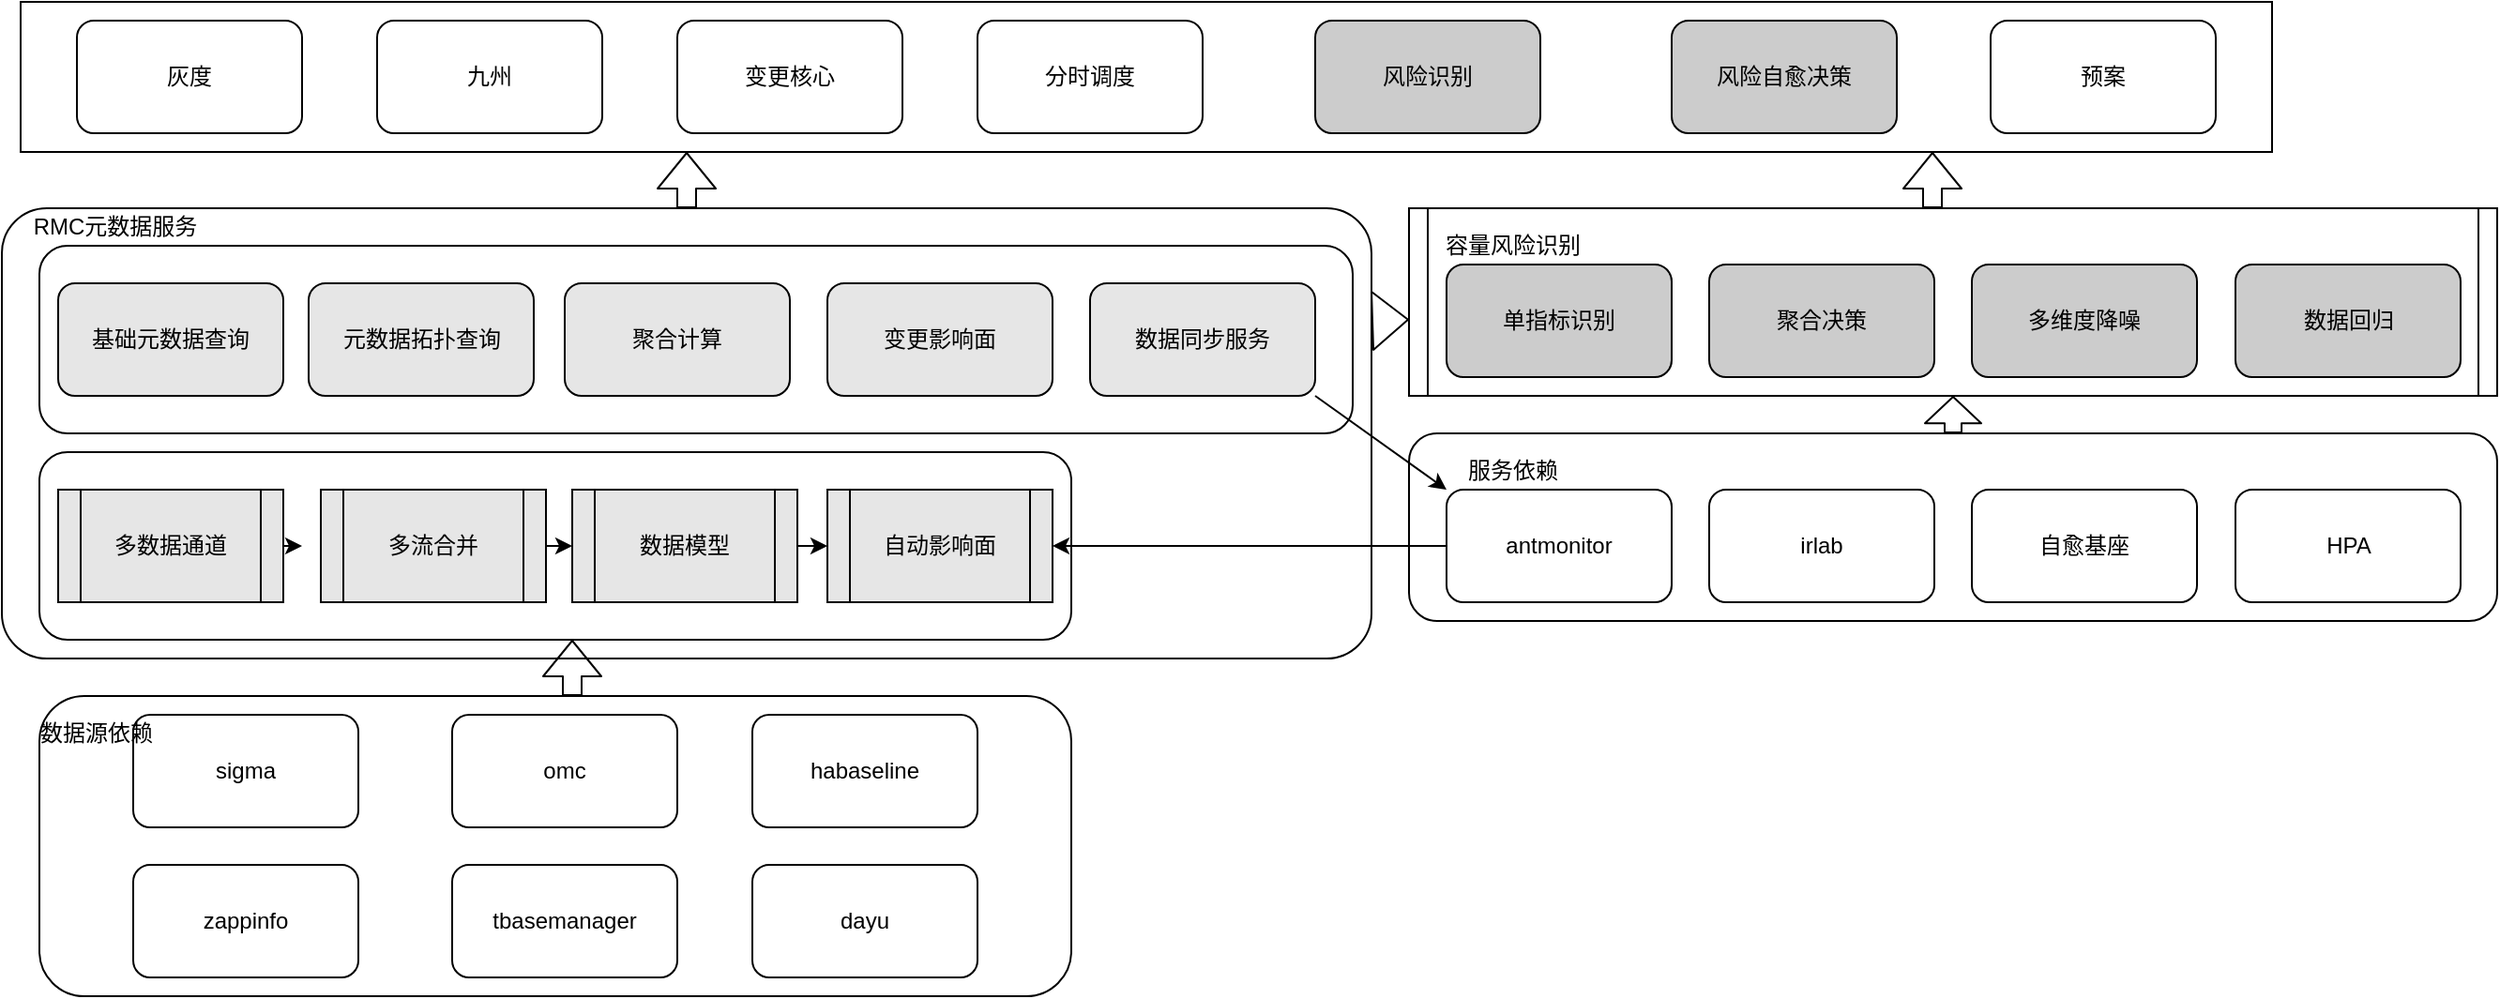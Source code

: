 <mxfile version="14.1.8" type="github">
  <diagram id="XT3WWWGMgkJP05g88cFa" name="Page-1">
    <mxGraphModel dx="1426" dy="738" grid="1" gridSize="10" guides="1" tooltips="1" connect="1" arrows="1" fold="1" page="1" pageScale="1" pageWidth="827" pageHeight="1169" math="0" shadow="0">
      <root>
        <mxCell id="0" />
        <mxCell id="1" parent="0" />
        <mxCell id="e9s7yDQAEAug-rcaoDuI-40" value="" style="rounded=1;whiteSpace=wrap;html=1;fillColor=none;" parent="1" vertex="1">
          <mxGeometry x="70" y="650" width="550" height="100" as="geometry" />
        </mxCell>
        <mxCell id="e9s7yDQAEAug-rcaoDuI-56" value="" style="rounded=1;whiteSpace=wrap;html=1;fillColor=none;" parent="1" vertex="1">
          <mxGeometry x="800" y="640" width="580" height="100" as="geometry" />
        </mxCell>
        <mxCell id="e9s7yDQAEAug-rcaoDuI-47" value="" style="rounded=0;whiteSpace=wrap;html=1;fillColor=none;" parent="1" vertex="1">
          <mxGeometry x="60" y="410" width="1200" height="80" as="geometry" />
        </mxCell>
        <mxCell id="e9s7yDQAEAug-rcaoDuI-41" value="" style="rounded=1;whiteSpace=wrap;html=1;fillColor=none;" parent="1" vertex="1">
          <mxGeometry x="70" y="540" width="700" height="100" as="geometry" />
        </mxCell>
        <mxCell id="e9s7yDQAEAug-rcaoDuI-45" value="" style="rounded=1;whiteSpace=wrap;html=1;fillColor=none;arcSize=10;" parent="1" vertex="1">
          <mxGeometry x="50" y="520" width="730" height="240" as="geometry" />
        </mxCell>
        <mxCell id="e9s7yDQAEAug-rcaoDuI-37" style="edgeStyle=none;rounded=0;orthogonalLoop=1;jettySize=auto;html=1;exitX=1;exitY=0.5;exitDx=0;exitDy=0;entryX=0;entryY=0.5;entryDx=0;entryDy=0;" parent="1" source="TkghUFZrF8ry54mGgHcR-1" target="e9s7yDQAEAug-rcaoDuI-31" edge="1">
          <mxGeometry relative="1" as="geometry" />
        </mxCell>
        <mxCell id="TkghUFZrF8ry54mGgHcR-1" value="数据模型" style="shape=process;whiteSpace=wrap;html=1;backgroundOutline=1;fillColor=#E6E6E6;" parent="1" vertex="1">
          <mxGeometry x="354" y="670" width="120" height="60" as="geometry" />
        </mxCell>
        <mxCell id="TkghUFZrF8ry54mGgHcR-3" value="风险识别" style="rounded=1;whiteSpace=wrap;html=1;fillColor=#CCCCCC;" parent="1" vertex="1">
          <mxGeometry x="750" y="420" width="120" height="60" as="geometry" />
        </mxCell>
        <mxCell id="TkghUFZrF8ry54mGgHcR-4" value="风险自愈决策" style="rounded=1;whiteSpace=wrap;html=1;fillColor=#CCCCCC;" parent="1" vertex="1">
          <mxGeometry x="940" y="420" width="120" height="60" as="geometry" />
        </mxCell>
        <mxCell id="TkghUFZrF8ry54mGgHcR-5" value="九州" style="rounded=1;whiteSpace=wrap;html=1;fillColor=none;" parent="1" vertex="1">
          <mxGeometry x="250" y="420" width="120" height="60" as="geometry" />
        </mxCell>
        <mxCell id="TkghUFZrF8ry54mGgHcR-6" value="变更核心" style="rounded=1;whiteSpace=wrap;html=1;fillColor=none;" parent="1" vertex="1">
          <mxGeometry x="410" y="420" width="120" height="60" as="geometry" />
        </mxCell>
        <mxCell id="TkghUFZrF8ry54mGgHcR-7" value="元数据拓扑查询" style="rounded=1;whiteSpace=wrap;html=1;fillColor=#E6E6E6;" parent="1" vertex="1">
          <mxGeometry x="213.5" y="560" width="120" height="60" as="geometry" />
        </mxCell>
        <mxCell id="TkghUFZrF8ry54mGgHcR-8" value="灰度" style="rounded=1;whiteSpace=wrap;html=1;fillColor=none;" parent="1" vertex="1">
          <mxGeometry x="90" y="420" width="120" height="60" as="geometry" />
        </mxCell>
        <mxCell id="TkghUFZrF8ry54mGgHcR-10" value="分时调度" style="rounded=1;whiteSpace=wrap;html=1;fillColor=none;" parent="1" vertex="1">
          <mxGeometry x="570" y="420" width="120" height="60" as="geometry" />
        </mxCell>
        <mxCell id="TkghUFZrF8ry54mGgHcR-11" value="预案" style="rounded=1;whiteSpace=wrap;html=1;fillColor=none;" parent="1" vertex="1">
          <mxGeometry x="1110" y="420" width="120" height="60" as="geometry" />
        </mxCell>
        <mxCell id="TkghUFZrF8ry54mGgHcR-12" value="变更影响面" style="rounded=1;whiteSpace=wrap;html=1;fillColor=#E6E6E6;" parent="1" vertex="1">
          <mxGeometry x="490" y="560" width="120" height="60" as="geometry" />
        </mxCell>
        <mxCell id="e9s7yDQAEAug-rcaoDuI-46" style="edgeStyle=none;rounded=0;orthogonalLoop=1;jettySize=auto;html=1;exitX=1;exitY=1;exitDx=0;exitDy=0;entryX=0;entryY=0;entryDx=0;entryDy=0;" parent="1" source="TkghUFZrF8ry54mGgHcR-13" target="e9s7yDQAEAug-rcaoDuI-27" edge="1">
          <mxGeometry relative="1" as="geometry" />
        </mxCell>
        <mxCell id="TkghUFZrF8ry54mGgHcR-13" value="数据同步服务" style="rounded=1;whiteSpace=wrap;html=1;fillColor=#E6E6E6;" parent="1" vertex="1">
          <mxGeometry x="630" y="560" width="120" height="60" as="geometry" />
        </mxCell>
        <mxCell id="TkghUFZrF8ry54mGgHcR-14" value="聚合计算" style="rounded=1;whiteSpace=wrap;html=1;fillColor=#E6E6E6;" parent="1" vertex="1">
          <mxGeometry x="350" y="560" width="120" height="60" as="geometry" />
        </mxCell>
        <mxCell id="TkghUFZrF8ry54mGgHcR-15" value="基础元数据查询" style="rounded=1;whiteSpace=wrap;html=1;fillColor=#E6E6E6;" parent="1" vertex="1">
          <mxGeometry x="80" y="560" width="120" height="60" as="geometry" />
        </mxCell>
        <mxCell id="e9s7yDQAEAug-rcaoDuI-22" value="sigma" style="rounded=1;whiteSpace=wrap;html=1;fillColor=none;" parent="1" vertex="1">
          <mxGeometry x="120" y="790" width="120" height="60" as="geometry" />
        </mxCell>
        <mxCell id="e9s7yDQAEAug-rcaoDuI-23" value="zappinfo" style="rounded=1;whiteSpace=wrap;html=1;fillColor=none;" parent="1" vertex="1">
          <mxGeometry x="120" y="870" width="120" height="60" as="geometry" />
        </mxCell>
        <mxCell id="e9s7yDQAEAug-rcaoDuI-24" value="dayu" style="rounded=1;whiteSpace=wrap;html=1;fillColor=none;" parent="1" vertex="1">
          <mxGeometry x="450" y="870" width="120" height="60" as="geometry" />
        </mxCell>
        <mxCell id="e9s7yDQAEAug-rcaoDuI-25" value="omc" style="rounded=1;whiteSpace=wrap;html=1;fillColor=none;" parent="1" vertex="1">
          <mxGeometry x="290" y="790" width="120" height="60" as="geometry" />
        </mxCell>
        <mxCell id="e9s7yDQAEAug-rcaoDuI-26" value="tbasemanager" style="rounded=1;whiteSpace=wrap;html=1;fillColor=none;" parent="1" vertex="1">
          <mxGeometry x="290" y="870" width="120" height="60" as="geometry" />
        </mxCell>
        <mxCell id="iB5apmS_RQY5ZKel-uHv-1" style="edgeStyle=orthogonalEdgeStyle;rounded=0;orthogonalLoop=1;jettySize=auto;html=1;exitX=0;exitY=0.5;exitDx=0;exitDy=0;entryX=1;entryY=0.5;entryDx=0;entryDy=0;" edge="1" parent="1" source="e9s7yDQAEAug-rcaoDuI-27" target="e9s7yDQAEAug-rcaoDuI-31">
          <mxGeometry relative="1" as="geometry" />
        </mxCell>
        <mxCell id="e9s7yDQAEAug-rcaoDuI-27" value="antmonitor" style="rounded=1;whiteSpace=wrap;html=1;fillColor=none;" parent="1" vertex="1">
          <mxGeometry x="820" y="670" width="120" height="60" as="geometry" />
        </mxCell>
        <mxCell id="e9s7yDQAEAug-rcaoDuI-29" value="habaseline" style="rounded=1;whiteSpace=wrap;html=1;fillColor=none;" parent="1" vertex="1">
          <mxGeometry x="450" y="790" width="120" height="60" as="geometry" />
        </mxCell>
        <mxCell id="e9s7yDQAEAug-rcaoDuI-36" style="edgeStyle=none;rounded=0;orthogonalLoop=1;jettySize=auto;html=1;exitX=1;exitY=0.5;exitDx=0;exitDy=0;entryX=0;entryY=0.5;entryDx=0;entryDy=0;" parent="1" source="e9s7yDQAEAug-rcaoDuI-30" target="TkghUFZrF8ry54mGgHcR-1" edge="1">
          <mxGeometry relative="1" as="geometry" />
        </mxCell>
        <mxCell id="e9s7yDQAEAug-rcaoDuI-30" value="多流合并" style="shape=process;whiteSpace=wrap;html=1;backgroundOutline=1;fillColor=#E6E6E6;" parent="1" vertex="1">
          <mxGeometry x="220" y="670" width="120" height="60" as="geometry" />
        </mxCell>
        <mxCell id="e9s7yDQAEAug-rcaoDuI-31" value="自动影响面" style="shape=process;whiteSpace=wrap;html=1;backgroundOutline=1;fillColor=#E6E6E6;" parent="1" vertex="1">
          <mxGeometry x="490" y="670" width="120" height="60" as="geometry" />
        </mxCell>
        <mxCell id="e9s7yDQAEAug-rcaoDuI-35" style="edgeStyle=none;rounded=0;orthogonalLoop=1;jettySize=auto;html=1;exitX=1;exitY=0.5;exitDx=0;exitDy=0;" parent="1" source="e9s7yDQAEAug-rcaoDuI-32" edge="1">
          <mxGeometry relative="1" as="geometry">
            <mxPoint x="210" y="700" as="targetPoint" />
          </mxGeometry>
        </mxCell>
        <mxCell id="e9s7yDQAEAug-rcaoDuI-32" value="多数据通道" style="shape=process;whiteSpace=wrap;html=1;backgroundOutline=1;fillColor=#E6E6E6;" parent="1" vertex="1">
          <mxGeometry x="80" y="670" width="120" height="60" as="geometry" />
        </mxCell>
        <mxCell id="e9s7yDQAEAug-rcaoDuI-33" value="HPA" style="rounded=1;whiteSpace=wrap;html=1;fillColor=none;" parent="1" vertex="1">
          <mxGeometry x="1240.5" y="670" width="120" height="60" as="geometry" />
        </mxCell>
        <mxCell id="e9s7yDQAEAug-rcaoDuI-34" value="自愈基座" style="rounded=1;whiteSpace=wrap;html=1;fillColor=none;" parent="1" vertex="1">
          <mxGeometry x="1100" y="670" width="120" height="60" as="geometry" />
        </mxCell>
        <mxCell id="e9s7yDQAEAug-rcaoDuI-39" value="" style="rounded=1;whiteSpace=wrap;html=1;fillColor=none;" parent="1" vertex="1">
          <mxGeometry x="70" y="780" width="550" height="160" as="geometry" />
        </mxCell>
        <mxCell id="e9s7yDQAEAug-rcaoDuI-43" value="irlab" style="rounded=1;whiteSpace=wrap;html=1;fillColor=none;" parent="1" vertex="1">
          <mxGeometry x="960" y="670" width="120" height="60" as="geometry" />
        </mxCell>
        <mxCell id="e9s7yDQAEAug-rcaoDuI-44" value="聚合决策" style="rounded=1;whiteSpace=wrap;html=1;fillColor=#CCCCCC;" parent="1" vertex="1">
          <mxGeometry x="960" y="550" width="120" height="60" as="geometry" />
        </mxCell>
        <mxCell id="e9s7yDQAEAug-rcaoDuI-48" value="单指标识别" style="rounded=1;whiteSpace=wrap;html=1;fillColor=#CCCCCC;" parent="1" vertex="1">
          <mxGeometry x="820" y="550" width="120" height="60" as="geometry" />
        </mxCell>
        <mxCell id="e9s7yDQAEAug-rcaoDuI-49" value="" style="shape=flexArrow;endArrow=classic;html=1;exitX=0.5;exitY=0;exitDx=0;exitDy=0;" parent="1" source="e9s7yDQAEAug-rcaoDuI-45" edge="1">
          <mxGeometry width="50" height="50" relative="1" as="geometry">
            <mxPoint x="380" y="520" as="sourcePoint" />
            <mxPoint x="415" y="490" as="targetPoint" />
          </mxGeometry>
        </mxCell>
        <mxCell id="e9s7yDQAEAug-rcaoDuI-51" value="多维度降噪" style="rounded=1;whiteSpace=wrap;html=1;fillColor=#CCCCCC;" parent="1" vertex="1">
          <mxGeometry x="1100" y="550" width="120" height="60" as="geometry" />
        </mxCell>
        <mxCell id="e9s7yDQAEAug-rcaoDuI-52" value="数据回归" style="rounded=1;whiteSpace=wrap;html=1;fillColor=#CCCCCC;" parent="1" vertex="1">
          <mxGeometry x="1240.5" y="550" width="120" height="60" as="geometry" />
        </mxCell>
        <mxCell id="e9s7yDQAEAug-rcaoDuI-53" value="" style="shape=process;whiteSpace=wrap;html=1;backgroundOutline=1;fillColor=none;size=0.017;" parent="1" vertex="1">
          <mxGeometry x="800" y="520" width="580" height="100" as="geometry" />
        </mxCell>
        <mxCell id="e9s7yDQAEAug-rcaoDuI-57" value="" style="shape=flexArrow;endArrow=classic;html=1;" parent="1" edge="1">
          <mxGeometry width="50" height="50" relative="1" as="geometry">
            <mxPoint x="354" y="780" as="sourcePoint" />
            <mxPoint x="354" y="750" as="targetPoint" />
          </mxGeometry>
        </mxCell>
        <mxCell id="e9s7yDQAEAug-rcaoDuI-58" value="RMC元数据服务" style="text;html=1;align=center;verticalAlign=middle;resizable=0;points=[];autosize=1;" parent="1" vertex="1">
          <mxGeometry x="60" y="520" width="100" height="20" as="geometry" />
        </mxCell>
        <mxCell id="e9s7yDQAEAug-rcaoDuI-59" value="" style="shape=flexArrow;endArrow=classic;html=1;width=9;endSize=4.37;entryX=0.5;entryY=1;entryDx=0;entryDy=0;" parent="1" target="e9s7yDQAEAug-rcaoDuI-53" edge="1">
          <mxGeometry width="50" height="50" relative="1" as="geometry">
            <mxPoint x="1090" y="640" as="sourcePoint" />
            <mxPoint x="1090" y="634" as="targetPoint" />
          </mxGeometry>
        </mxCell>
        <mxCell id="e9s7yDQAEAug-rcaoDuI-60" value="数据源依赖" style="text;html=1;align=center;verticalAlign=middle;resizable=0;points=[];autosize=1;" parent="1" vertex="1">
          <mxGeometry x="60" y="790" width="80" height="20" as="geometry" />
        </mxCell>
        <mxCell id="e9s7yDQAEAug-rcaoDuI-61" value="服务依赖" style="text;html=1;align=center;verticalAlign=middle;resizable=0;points=[];autosize=1;fillColor=none;" parent="1" vertex="1">
          <mxGeometry x="825" y="650" width="60" height="20" as="geometry" />
        </mxCell>
        <mxCell id="e9s7yDQAEAug-rcaoDuI-62" value="容量风险识别" style="text;html=1;align=center;verticalAlign=middle;resizable=0;points=[];autosize=1;" parent="1" vertex="1">
          <mxGeometry x="810" y="530" width="90" height="20" as="geometry" />
        </mxCell>
        <mxCell id="e9s7yDQAEAug-rcaoDuI-63" value="" style="shape=flexArrow;endArrow=classic;html=1;exitX=1;exitY=0.25;exitDx=0;exitDy=0;" parent="1" source="e9s7yDQAEAug-rcaoDuI-45" target="e9s7yDQAEAug-rcaoDuI-53" edge="1">
          <mxGeometry width="50" height="50" relative="1" as="geometry">
            <mxPoint x="770" y="585" as="sourcePoint" />
            <mxPoint x="810" y="575" as="targetPoint" />
          </mxGeometry>
        </mxCell>
        <mxCell id="iB5apmS_RQY5ZKel-uHv-3" value="" style="shape=flexArrow;endArrow=classic;html=1;exitX=0.5;exitY=0;exitDx=0;exitDy=0;" edge="1" parent="1">
          <mxGeometry width="50" height="50" relative="1" as="geometry">
            <mxPoint x="1079" y="520" as="sourcePoint" />
            <mxPoint x="1079" y="490" as="targetPoint" />
          </mxGeometry>
        </mxCell>
      </root>
    </mxGraphModel>
  </diagram>
</mxfile>

